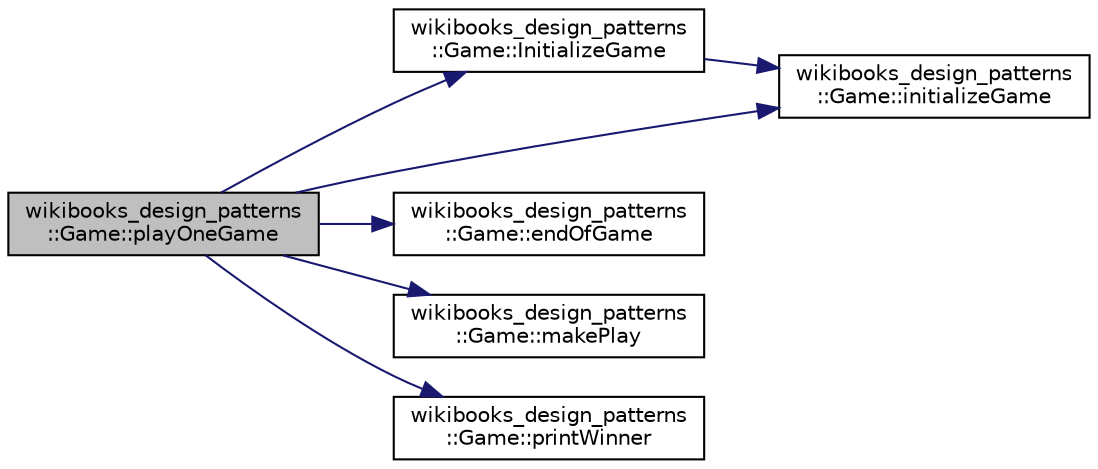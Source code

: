 digraph "wikibooks_design_patterns::Game::playOneGame"
{
  edge [fontname="Helvetica",fontsize="10",labelfontname="Helvetica",labelfontsize="10"];
  node [fontname="Helvetica",fontsize="10",shape=record];
  rankdir="LR";
  Node1 [label="wikibooks_design_patterns\l::Game::playOneGame",height=0.2,width=0.4,color="black", fillcolor="grey75", style="filled", fontcolor="black"];
  Node1 -> Node2 [color="midnightblue",fontsize="10",style="solid",fontname="Helvetica"];
  Node2 [label="wikibooks_design_patterns\l::Game::InitializeGame",height=0.2,width=0.4,color="black", fillcolor="white", style="filled",URL="$classwikibooks__design__patterns_1_1Game.html#a3de3408a468266ea25ba26b8e27544e3"];
  Node2 -> Node3 [color="midnightblue",fontsize="10",style="solid",fontname="Helvetica"];
  Node3 [label="wikibooks_design_patterns\l::Game::initializeGame",height=0.2,width=0.4,color="black", fillcolor="white", style="filled",URL="$classwikibooks__design__patterns_1_1Game.html#a77c50ee852af77bb15d46ba0a39683c4"];
  Node1 -> Node4 [color="midnightblue",fontsize="10",style="solid",fontname="Helvetica"];
  Node4 [label="wikibooks_design_patterns\l::Game::endOfGame",height=0.2,width=0.4,color="black", fillcolor="white", style="filled",URL="$classwikibooks__design__patterns_1_1Game.html#a351f5fb200c6b26d5b6150f1f09bc87d"];
  Node1 -> Node5 [color="midnightblue",fontsize="10",style="solid",fontname="Helvetica"];
  Node5 [label="wikibooks_design_patterns\l::Game::makePlay",height=0.2,width=0.4,color="black", fillcolor="white", style="filled",URL="$classwikibooks__design__patterns_1_1Game.html#ab1859f681536780d02da57634e963d4a"];
  Node1 -> Node6 [color="midnightblue",fontsize="10",style="solid",fontname="Helvetica"];
  Node6 [label="wikibooks_design_patterns\l::Game::printWinner",height=0.2,width=0.4,color="black", fillcolor="white", style="filled",URL="$classwikibooks__design__patterns_1_1Game.html#a98d860c143cb793b4c1cb630d9314cba"];
  Node1 -> Node3 [color="midnightblue",fontsize="10",style="solid",fontname="Helvetica"];
}
